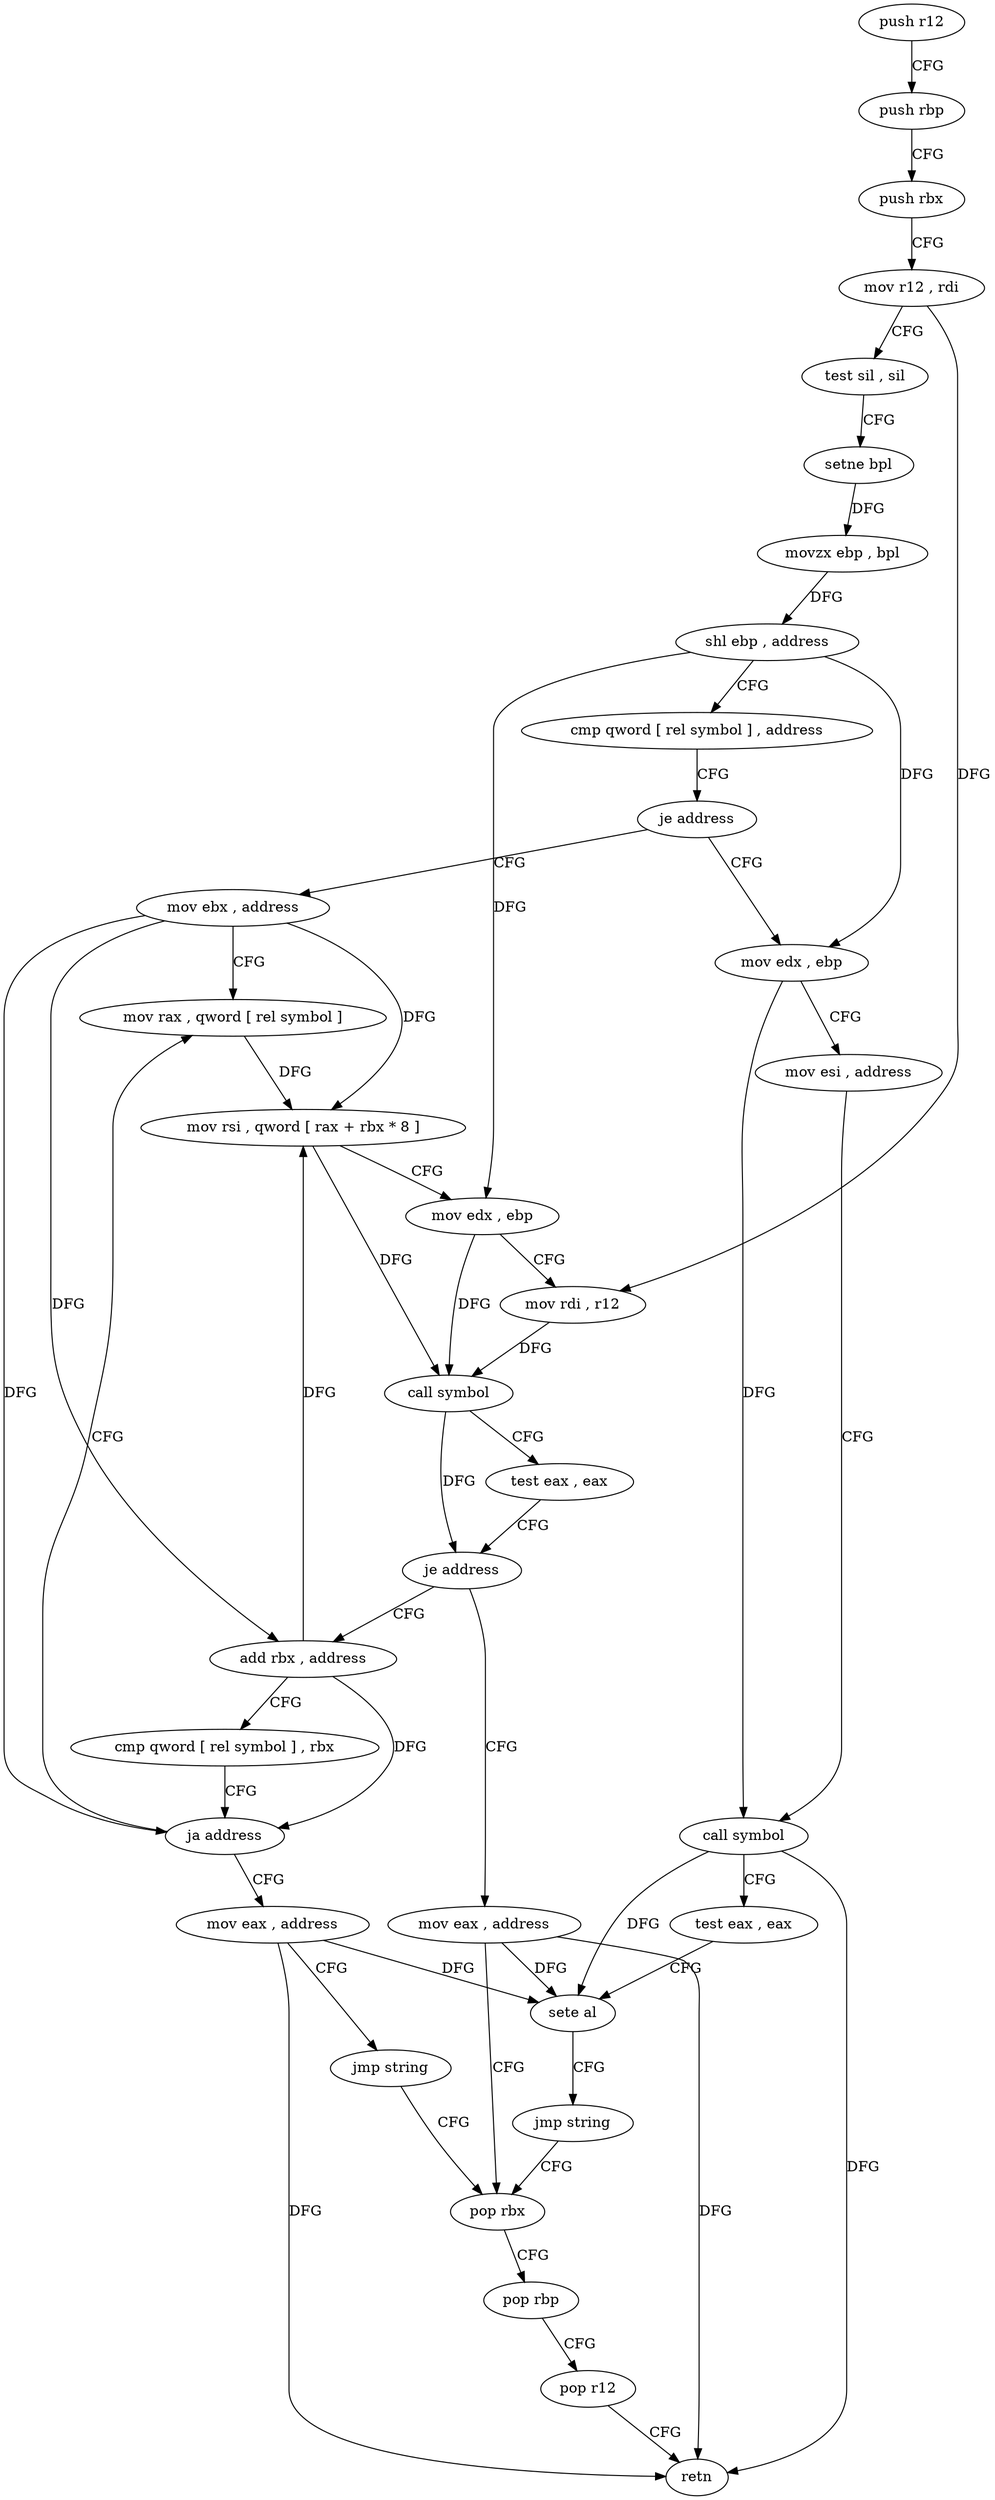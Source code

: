 digraph "func" {
"4221862" [label = "push r12" ]
"4221864" [label = "push rbp" ]
"4221865" [label = "push rbx" ]
"4221866" [label = "mov r12 , rdi" ]
"4221869" [label = "test sil , sil" ]
"4221872" [label = "setne bpl" ]
"4221876" [label = "movzx ebp , bpl" ]
"4221880" [label = "shl ebp , address" ]
"4221883" [label = "cmp qword [ rel symbol ] , address" ]
"4221891" [label = "je address" ]
"4221943" [label = "mov edx , ebp" ]
"4221893" [label = "mov ebx , address" ]
"4221945" [label = "mov esi , address" ]
"4221950" [label = "call symbol" ]
"4221955" [label = "test eax , eax" ]
"4221957" [label = "sete al" ]
"4221960" [label = "jmp string" ]
"4221967" [label = "pop rbx" ]
"4221898" [label = "mov rax , qword [ rel symbol ]" ]
"4221968" [label = "pop rbp" ]
"4221969" [label = "pop r12" ]
"4221971" [label = "retn" ]
"4221962" [label = "mov eax , address" ]
"4221923" [label = "add rbx , address" ]
"4221927" [label = "cmp qword [ rel symbol ] , rbx" ]
"4221934" [label = "ja address" ]
"4221936" [label = "mov eax , address" ]
"4221905" [label = "mov rsi , qword [ rax + rbx * 8 ]" ]
"4221909" [label = "mov edx , ebp" ]
"4221911" [label = "mov rdi , r12" ]
"4221914" [label = "call symbol" ]
"4221919" [label = "test eax , eax" ]
"4221921" [label = "je address" ]
"4221941" [label = "jmp string" ]
"4221862" -> "4221864" [ label = "CFG" ]
"4221864" -> "4221865" [ label = "CFG" ]
"4221865" -> "4221866" [ label = "CFG" ]
"4221866" -> "4221869" [ label = "CFG" ]
"4221866" -> "4221911" [ label = "DFG" ]
"4221869" -> "4221872" [ label = "CFG" ]
"4221872" -> "4221876" [ label = "DFG" ]
"4221876" -> "4221880" [ label = "DFG" ]
"4221880" -> "4221883" [ label = "CFG" ]
"4221880" -> "4221943" [ label = "DFG" ]
"4221880" -> "4221909" [ label = "DFG" ]
"4221883" -> "4221891" [ label = "CFG" ]
"4221891" -> "4221943" [ label = "CFG" ]
"4221891" -> "4221893" [ label = "CFG" ]
"4221943" -> "4221945" [ label = "CFG" ]
"4221943" -> "4221950" [ label = "DFG" ]
"4221893" -> "4221898" [ label = "CFG" ]
"4221893" -> "4221905" [ label = "DFG" ]
"4221893" -> "4221923" [ label = "DFG" ]
"4221893" -> "4221934" [ label = "DFG" ]
"4221945" -> "4221950" [ label = "CFG" ]
"4221950" -> "4221955" [ label = "CFG" ]
"4221950" -> "4221957" [ label = "DFG" ]
"4221950" -> "4221971" [ label = "DFG" ]
"4221955" -> "4221957" [ label = "CFG" ]
"4221957" -> "4221960" [ label = "CFG" ]
"4221960" -> "4221967" [ label = "CFG" ]
"4221967" -> "4221968" [ label = "CFG" ]
"4221898" -> "4221905" [ label = "DFG" ]
"4221968" -> "4221969" [ label = "CFG" ]
"4221969" -> "4221971" [ label = "CFG" ]
"4221962" -> "4221967" [ label = "CFG" ]
"4221962" -> "4221957" [ label = "DFG" ]
"4221962" -> "4221971" [ label = "DFG" ]
"4221923" -> "4221927" [ label = "CFG" ]
"4221923" -> "4221905" [ label = "DFG" ]
"4221923" -> "4221934" [ label = "DFG" ]
"4221927" -> "4221934" [ label = "CFG" ]
"4221934" -> "4221898" [ label = "CFG" ]
"4221934" -> "4221936" [ label = "CFG" ]
"4221936" -> "4221941" [ label = "CFG" ]
"4221936" -> "4221957" [ label = "DFG" ]
"4221936" -> "4221971" [ label = "DFG" ]
"4221905" -> "4221909" [ label = "CFG" ]
"4221905" -> "4221914" [ label = "DFG" ]
"4221909" -> "4221911" [ label = "CFG" ]
"4221909" -> "4221914" [ label = "DFG" ]
"4221911" -> "4221914" [ label = "DFG" ]
"4221914" -> "4221919" [ label = "CFG" ]
"4221914" -> "4221921" [ label = "DFG" ]
"4221919" -> "4221921" [ label = "CFG" ]
"4221921" -> "4221962" [ label = "CFG" ]
"4221921" -> "4221923" [ label = "CFG" ]
"4221941" -> "4221967" [ label = "CFG" ]
}
